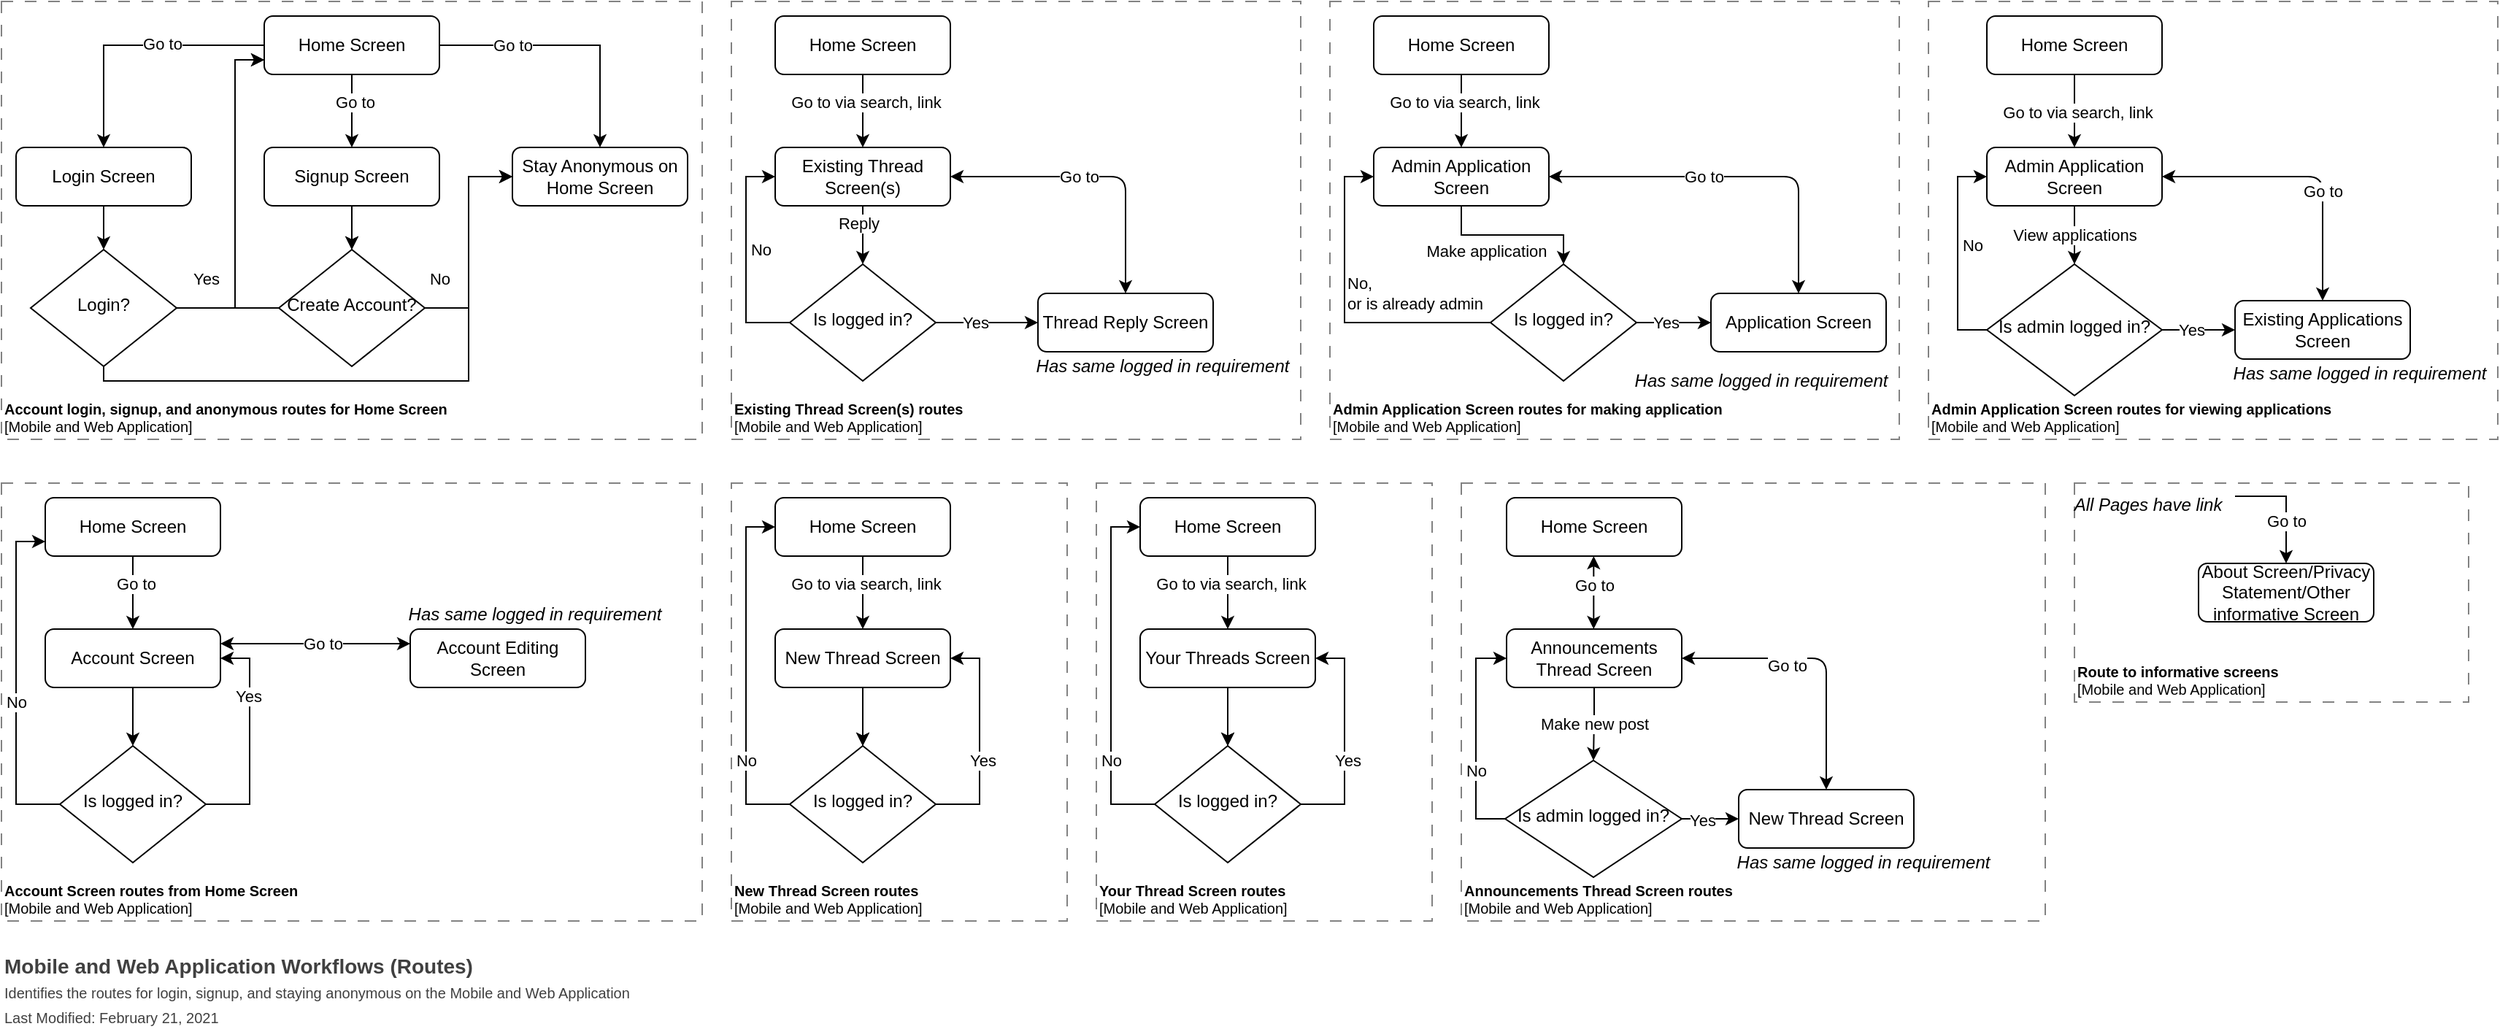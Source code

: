 <mxfile version="14.1.8" type="device"><diagram id="C5RBs43oDa-KdzZeNtuy" name="Page-1"><mxGraphModel dx="1437" dy="1422" grid="1" gridSize="10" guides="1" tooltips="1" connect="1" arrows="1" fold="1" page="1" pageScale="1" pageWidth="827" pageHeight="1169" math="0" shadow="0"><root><mxCell id="WIyWlLk6GJQsqaUBKTNV-0"/><mxCell id="WIyWlLk6GJQsqaUBKTNV-1" parent="WIyWlLk6GJQsqaUBKTNV-0"/><object label="&lt;font style=&quot;font-size: 10px&quot;&gt;&lt;b&gt;Announcements Thread Screen routes&lt;br&gt;&lt;/b&gt;[Mobile and Web Application]&lt;/font&gt;" placeholders="1" name="Software System Name" id="0zaDvhQDPDJ13kXd_2jz-111"><mxCell style="rounded=0;whiteSpace=wrap;html=1;strokeColor=#828282;fillColor=none;fontColor=#000000;align=left;labelPosition=center;verticalLabelPosition=middle;verticalAlign=bottom;dashed=1;strokeWidth=1;perimeterSpacing=0;spacing=2;spacingTop=0;fontSize=10;dashPattern=8 8;" vertex="1" parent="WIyWlLk6GJQsqaUBKTNV-1"><mxGeometry x="1010" y="340" width="400" height="300" as="geometry"/></mxCell></object><object label="&lt;font style=&quot;font-size: 10px&quot;&gt;&lt;b&gt;Account login, signup, and anonymous routes for Home Screen&lt;br&gt;&lt;/b&gt;[Mobile and Web Application]&lt;/font&gt;" placeholders="1" name="Software System Name" id="0zaDvhQDPDJ13kXd_2jz-54"><mxCell style="rounded=0;whiteSpace=wrap;html=1;strokeColor=#828282;fillColor=none;fontColor=#000000;align=left;labelPosition=center;verticalLabelPosition=middle;verticalAlign=bottom;dashed=1;strokeWidth=1;perimeterSpacing=0;spacing=2;spacingTop=0;fontSize=10;dashPattern=8 8;" vertex="1" parent="WIyWlLk6GJQsqaUBKTNV-1"><mxGeometry x="10" y="10" width="480" height="300" as="geometry"/></mxCell></object><object label="&lt;font style=&quot;font-size: 10px&quot;&gt;&lt;b&gt;Account Screen routes from Home Screen&lt;br&gt;&lt;/b&gt;[Mobile and Web Application]&lt;/font&gt;" placeholders="1" name="Software System Name" id="0zaDvhQDPDJ13kXd_2jz-55"><mxCell style="rounded=0;whiteSpace=wrap;html=1;strokeColor=#828282;fillColor=none;fontColor=#000000;align=left;labelPosition=center;verticalLabelPosition=middle;verticalAlign=bottom;dashed=1;strokeWidth=1;perimeterSpacing=0;spacing=2;spacingTop=0;fontSize=10;dashPattern=8 8;" vertex="1" parent="WIyWlLk6GJQsqaUBKTNV-1"><mxGeometry x="10" y="340" width="480" height="300" as="geometry"/></mxCell></object><mxCell id="0zaDvhQDPDJ13kXd_2jz-6" style="edgeStyle=orthogonalEdgeStyle;rounded=0;orthogonalLoop=1;jettySize=auto;html=1;exitX=0.5;exitY=1;exitDx=0;exitDy=0;entryX=0.5;entryY=0;entryDx=0;entryDy=0;" edge="1" parent="WIyWlLk6GJQsqaUBKTNV-1" source="WIyWlLk6GJQsqaUBKTNV-3" target="0zaDvhQDPDJ13kXd_2jz-1"><mxGeometry relative="1" as="geometry"><Array as="points"><mxPoint x="250" y="90"/><mxPoint x="250" y="90"/></Array></mxGeometry></mxCell><mxCell id="0zaDvhQDPDJ13kXd_2jz-14" value="Go to" style="edgeLabel;html=1;align=center;verticalAlign=middle;resizable=0;points=[];" vertex="1" connectable="0" parent="0zaDvhQDPDJ13kXd_2jz-6"><mxGeometry x="-0.26" y="2" relative="1" as="geometry"><mxPoint as="offset"/></mxGeometry></mxCell><mxCell id="0zaDvhQDPDJ13kXd_2jz-7" style="edgeStyle=orthogonalEdgeStyle;rounded=0;orthogonalLoop=1;jettySize=auto;html=1;exitX=1;exitY=0.5;exitDx=0;exitDy=0;entryX=0.5;entryY=0;entryDx=0;entryDy=0;" edge="1" parent="WIyWlLk6GJQsqaUBKTNV-1" source="WIyWlLk6GJQsqaUBKTNV-3" target="WIyWlLk6GJQsqaUBKTNV-7"><mxGeometry relative="1" as="geometry"/></mxCell><mxCell id="0zaDvhQDPDJ13kXd_2jz-13" value="Go to" style="edgeLabel;html=1;align=center;verticalAlign=middle;resizable=0;points=[];" vertex="1" connectable="0" parent="0zaDvhQDPDJ13kXd_2jz-7"><mxGeometry x="-0.056" y="-2" relative="1" as="geometry"><mxPoint x="-35" y="-2" as="offset"/></mxGeometry></mxCell><mxCell id="0zaDvhQDPDJ13kXd_2jz-8" style="edgeStyle=orthogonalEdgeStyle;rounded=0;orthogonalLoop=1;jettySize=auto;html=1;exitX=0;exitY=0.5;exitDx=0;exitDy=0;entryX=0.5;entryY=0;entryDx=0;entryDy=0;" edge="1" parent="WIyWlLk6GJQsqaUBKTNV-1" source="WIyWlLk6GJQsqaUBKTNV-3" target="0zaDvhQDPDJ13kXd_2jz-0"><mxGeometry relative="1" as="geometry"/></mxCell><mxCell id="0zaDvhQDPDJ13kXd_2jz-12" value="Go to" style="edgeLabel;html=1;align=center;verticalAlign=middle;resizable=0;points=[];" vertex="1" connectable="0" parent="0zaDvhQDPDJ13kXd_2jz-8"><mxGeometry x="-0.222" y="-1" relative="1" as="geometry"><mxPoint as="offset"/></mxGeometry></mxCell><mxCell id="WIyWlLk6GJQsqaUBKTNV-3" value="Home Screen" style="rounded=1;whiteSpace=wrap;html=1;fontSize=12;glass=0;strokeWidth=1;shadow=0;" parent="WIyWlLk6GJQsqaUBKTNV-1" vertex="1"><mxGeometry x="190" y="20" width="120" height="40" as="geometry"/></mxCell><mxCell id="WIyWlLk6GJQsqaUBKTNV-7" value="Stay Anonymous on Home Screen" style="rounded=1;whiteSpace=wrap;html=1;fontSize=12;glass=0;strokeWidth=1;shadow=0;" parent="WIyWlLk6GJQsqaUBKTNV-1" vertex="1"><mxGeometry x="360" y="110" width="120" height="40" as="geometry"/></mxCell><mxCell id="0zaDvhQDPDJ13kXd_2jz-19" style="edgeStyle=orthogonalEdgeStyle;rounded=0;orthogonalLoop=1;jettySize=auto;html=1;exitX=0.5;exitY=1;exitDx=0;exitDy=0;entryX=0.5;entryY=0;entryDx=0;entryDy=0;" edge="1" parent="WIyWlLk6GJQsqaUBKTNV-1" source="0zaDvhQDPDJ13kXd_2jz-0" target="0zaDvhQDPDJ13kXd_2jz-18"><mxGeometry relative="1" as="geometry"/></mxCell><mxCell id="0zaDvhQDPDJ13kXd_2jz-0" value="Login Screen" style="rounded=1;whiteSpace=wrap;html=1;fontSize=12;glass=0;strokeWidth=1;shadow=0;" vertex="1" parent="WIyWlLk6GJQsqaUBKTNV-1"><mxGeometry x="20" y="110" width="120" height="40" as="geometry"/></mxCell><mxCell id="0zaDvhQDPDJ13kXd_2jz-5" style="edgeStyle=orthogonalEdgeStyle;rounded=0;orthogonalLoop=1;jettySize=auto;html=1;exitX=0.5;exitY=1;exitDx=0;exitDy=0;entryX=0.5;entryY=0;entryDx=0;entryDy=0;" edge="1" parent="WIyWlLk6GJQsqaUBKTNV-1" source="0zaDvhQDPDJ13kXd_2jz-1" target="0zaDvhQDPDJ13kXd_2jz-10"><mxGeometry relative="1" as="geometry"><mxPoint x="250" y="180" as="targetPoint"/></mxGeometry></mxCell><mxCell id="0zaDvhQDPDJ13kXd_2jz-22" style="edgeStyle=orthogonalEdgeStyle;rounded=0;orthogonalLoop=1;jettySize=auto;html=1;" edge="1" parent="WIyWlLk6GJQsqaUBKTNV-1" source="0zaDvhQDPDJ13kXd_2jz-1" target="0zaDvhQDPDJ13kXd_2jz-10"><mxGeometry relative="1" as="geometry"/></mxCell><mxCell id="0zaDvhQDPDJ13kXd_2jz-1" value="Signup Screen" style="rounded=1;whiteSpace=wrap;html=1;fontSize=12;glass=0;strokeWidth=1;shadow=0;" vertex="1" parent="WIyWlLk6GJQsqaUBKTNV-1"><mxGeometry x="190" y="110" width="120" height="40" as="geometry"/></mxCell><mxCell id="0zaDvhQDPDJ13kXd_2jz-9" style="edgeStyle=orthogonalEdgeStyle;rounded=0;orthogonalLoop=1;jettySize=auto;html=1;exitX=1;exitY=0.5;exitDx=0;exitDy=0;entryX=0;entryY=0.5;entryDx=0;entryDy=0;" edge="1" parent="WIyWlLk6GJQsqaUBKTNV-1" source="0zaDvhQDPDJ13kXd_2jz-10" target="WIyWlLk6GJQsqaUBKTNV-7"><mxGeometry relative="1" as="geometry"><mxPoint x="310" y="200" as="sourcePoint"/></mxGeometry></mxCell><mxCell id="0zaDvhQDPDJ13kXd_2jz-11" value="No" style="edgeLabel;html=1;align=center;verticalAlign=middle;resizable=0;points=[];" vertex="1" connectable="0" parent="0zaDvhQDPDJ13kXd_2jz-9"><mxGeometry x="0.173" y="-2" relative="1" as="geometry"><mxPoint x="-22" y="38" as="offset"/></mxGeometry></mxCell><mxCell id="0zaDvhQDPDJ13kXd_2jz-16" style="edgeStyle=orthogonalEdgeStyle;rounded=0;orthogonalLoop=1;jettySize=auto;html=1;exitX=0;exitY=0.5;exitDx=0;exitDy=0;entryX=0;entryY=0.75;entryDx=0;entryDy=0;" edge="1" parent="WIyWlLk6GJQsqaUBKTNV-1" source="0zaDvhQDPDJ13kXd_2jz-10" target="WIyWlLk6GJQsqaUBKTNV-3"><mxGeometry relative="1" as="geometry"/></mxCell><mxCell id="0zaDvhQDPDJ13kXd_2jz-17" value="Yes" style="edgeLabel;html=1;align=center;verticalAlign=middle;resizable=0;points=[];" vertex="1" connectable="0" parent="0zaDvhQDPDJ13kXd_2jz-16"><mxGeometry x="-0.291" relative="1" as="geometry"><mxPoint x="-20" y="28" as="offset"/></mxGeometry></mxCell><mxCell id="0zaDvhQDPDJ13kXd_2jz-10" value="Create Account?" style="rhombus;whiteSpace=wrap;html=1;shadow=0;fontFamily=Helvetica;fontSize=12;align=center;strokeWidth=1;spacing=6;spacingTop=-4;" vertex="1" parent="WIyWlLk6GJQsqaUBKTNV-1"><mxGeometry x="200" y="180" width="100" height="80" as="geometry"/></mxCell><mxCell id="0zaDvhQDPDJ13kXd_2jz-20" style="edgeStyle=orthogonalEdgeStyle;rounded=0;orthogonalLoop=1;jettySize=auto;html=1;exitX=1;exitY=0.5;exitDx=0;exitDy=0;entryX=0;entryY=0.75;entryDx=0;entryDy=0;" edge="1" parent="WIyWlLk6GJQsqaUBKTNV-1" source="0zaDvhQDPDJ13kXd_2jz-18" target="WIyWlLk6GJQsqaUBKTNV-3"><mxGeometry relative="1" as="geometry"><Array as="points"><mxPoint x="170" y="220"/><mxPoint x="170" y="50"/></Array></mxGeometry></mxCell><mxCell id="0zaDvhQDPDJ13kXd_2jz-21" style="edgeStyle=orthogonalEdgeStyle;rounded=0;orthogonalLoop=1;jettySize=auto;html=1;exitX=0.5;exitY=1;exitDx=0;exitDy=0;entryX=0;entryY=0.5;entryDx=0;entryDy=0;" edge="1" parent="WIyWlLk6GJQsqaUBKTNV-1" source="0zaDvhQDPDJ13kXd_2jz-18" target="WIyWlLk6GJQsqaUBKTNV-7"><mxGeometry relative="1" as="geometry"><Array as="points"><mxPoint x="80" y="270"/><mxPoint x="330" y="270"/><mxPoint x="330" y="130"/></Array></mxGeometry></mxCell><mxCell id="0zaDvhQDPDJ13kXd_2jz-18" value="Login?" style="rhombus;whiteSpace=wrap;html=1;shadow=0;fontFamily=Helvetica;fontSize=12;align=center;strokeWidth=1;spacing=6;spacingTop=-4;" vertex="1" parent="WIyWlLk6GJQsqaUBKTNV-1"><mxGeometry x="30" y="180" width="100" height="80" as="geometry"/></mxCell><mxCell id="0zaDvhQDPDJ13kXd_2jz-31" style="edgeStyle=orthogonalEdgeStyle;rounded=0;orthogonalLoop=1;jettySize=auto;html=1;exitX=0.5;exitY=1;exitDx=0;exitDy=0;entryX=0.5;entryY=0;entryDx=0;entryDy=0;" edge="1" parent="WIyWlLk6GJQsqaUBKTNV-1" source="0zaDvhQDPDJ13kXd_2jz-33" target="0zaDvhQDPDJ13kXd_2jz-34"><mxGeometry relative="1" as="geometry"><Array as="points"><mxPoint x="100" y="420"/><mxPoint x="100" y="420"/></Array></mxGeometry></mxCell><mxCell id="0zaDvhQDPDJ13kXd_2jz-32" value="Go to" style="edgeLabel;html=1;align=center;verticalAlign=middle;resizable=0;points=[];" vertex="1" connectable="0" parent="0zaDvhQDPDJ13kXd_2jz-31"><mxGeometry x="-0.26" y="2" relative="1" as="geometry"><mxPoint as="offset"/></mxGeometry></mxCell><mxCell id="0zaDvhQDPDJ13kXd_2jz-33" value="Home Screen" style="rounded=1;whiteSpace=wrap;html=1;fontSize=12;glass=0;strokeWidth=1;shadow=0;" vertex="1" parent="WIyWlLk6GJQsqaUBKTNV-1"><mxGeometry x="40" y="350" width="120" height="40" as="geometry"/></mxCell><mxCell id="0zaDvhQDPDJ13kXd_2jz-36" style="edgeStyle=orthogonalEdgeStyle;rounded=0;orthogonalLoop=1;jettySize=auto;html=1;exitX=0.5;exitY=1;exitDx=0;exitDy=0;entryX=0.5;entryY=0;entryDx=0;entryDy=0;" edge="1" parent="WIyWlLk6GJQsqaUBKTNV-1" source="0zaDvhQDPDJ13kXd_2jz-34" target="0zaDvhQDPDJ13kXd_2jz-35"><mxGeometry relative="1" as="geometry"/></mxCell><mxCell id="0zaDvhQDPDJ13kXd_2jz-34" value="Account Screen" style="rounded=1;whiteSpace=wrap;html=1;fontSize=12;glass=0;strokeWidth=1;shadow=0;" vertex="1" parent="WIyWlLk6GJQsqaUBKTNV-1"><mxGeometry x="40" y="440" width="120" height="40" as="geometry"/></mxCell><mxCell id="0zaDvhQDPDJ13kXd_2jz-38" style="edgeStyle=orthogonalEdgeStyle;rounded=0;orthogonalLoop=1;jettySize=auto;html=1;exitX=0;exitY=0.5;exitDx=0;exitDy=0;entryX=0;entryY=0.75;entryDx=0;entryDy=0;" edge="1" parent="WIyWlLk6GJQsqaUBKTNV-1" source="0zaDvhQDPDJ13kXd_2jz-35" target="0zaDvhQDPDJ13kXd_2jz-33"><mxGeometry relative="1" as="geometry"/></mxCell><mxCell id="0zaDvhQDPDJ13kXd_2jz-70" value="No" style="edgeLabel;html=1;align=center;verticalAlign=middle;resizable=0;points=[];" vertex="1" connectable="0" parent="0zaDvhQDPDJ13kXd_2jz-38"><mxGeometry x="0.235" y="1" relative="1" as="geometry"><mxPoint x="1" y="42" as="offset"/></mxGeometry></mxCell><mxCell id="0zaDvhQDPDJ13kXd_2jz-40" style="edgeStyle=orthogonalEdgeStyle;rounded=0;orthogonalLoop=1;jettySize=auto;html=1;exitX=1;exitY=0.5;exitDx=0;exitDy=0;entryX=1;entryY=0.5;entryDx=0;entryDy=0;" edge="1" parent="WIyWlLk6GJQsqaUBKTNV-1" source="0zaDvhQDPDJ13kXd_2jz-35" target="0zaDvhQDPDJ13kXd_2jz-34"><mxGeometry relative="1" as="geometry"><Array as="points"><mxPoint x="180" y="560"/><mxPoint x="180" y="460"/></Array></mxGeometry></mxCell><mxCell id="0zaDvhQDPDJ13kXd_2jz-69" value="Yes" style="edgeLabel;html=1;align=center;verticalAlign=middle;resizable=0;points=[];" vertex="1" connectable="0" parent="0zaDvhQDPDJ13kXd_2jz-40"><mxGeometry x="0.387" y="1" relative="1" as="geometry"><mxPoint as="offset"/></mxGeometry></mxCell><mxCell id="0zaDvhQDPDJ13kXd_2jz-35" value="Is logged in?" style="rhombus;whiteSpace=wrap;html=1;shadow=0;fontFamily=Helvetica;fontSize=12;align=center;strokeWidth=1;spacing=6;spacingTop=-4;" vertex="1" parent="WIyWlLk6GJQsqaUBKTNV-1"><mxGeometry x="50" y="520" width="100" height="80" as="geometry"/></mxCell><mxCell id="0zaDvhQDPDJ13kXd_2jz-41" value="Account Editing Screen" style="rounded=1;whiteSpace=wrap;html=1;fontSize=12;glass=0;strokeWidth=1;shadow=0;" vertex="1" parent="WIyWlLk6GJQsqaUBKTNV-1"><mxGeometry x="290" y="440" width="120" height="40" as="geometry"/></mxCell><mxCell id="0zaDvhQDPDJ13kXd_2jz-43" value="" style="endArrow=classic;startArrow=classic;html=1;exitX=1;exitY=0.25;exitDx=0;exitDy=0;entryX=0;entryY=0.25;entryDx=0;entryDy=0;" edge="1" parent="WIyWlLk6GJQsqaUBKTNV-1" source="0zaDvhQDPDJ13kXd_2jz-34" target="0zaDvhQDPDJ13kXd_2jz-41"><mxGeometry width="50" height="50" relative="1" as="geometry"><mxPoint x="190" y="400" as="sourcePoint"/><mxPoint x="240" y="350" as="targetPoint"/></mxGeometry></mxCell><mxCell id="0zaDvhQDPDJ13kXd_2jz-45" value="Go to" style="edgeLabel;html=1;align=center;verticalAlign=middle;resizable=0;points=[];" vertex="1" connectable="0" parent="0zaDvhQDPDJ13kXd_2jz-43"><mxGeometry x="-0.277" y="-3" relative="1" as="geometry"><mxPoint x="23" y="-3" as="offset"/></mxGeometry></mxCell><mxCell id="0zaDvhQDPDJ13kXd_2jz-46" value="&lt;i&gt;Has same logged in requirement&lt;/i&gt;" style="text;html=1;align=center;verticalAlign=middle;resizable=0;points=[];autosize=1;" vertex="1" parent="WIyWlLk6GJQsqaUBKTNV-1"><mxGeometry x="280" y="420" width="190" height="20" as="geometry"/></mxCell><object label="Mobile and Web Application Workflows (Routes)&lt;br&gt;&lt;span style=&quot;font-size: x-small ; font-weight: 400&quot;&gt;Identifies the routes for login, signup, and staying anonymous on the Mobile and Web Application&lt;br&gt;&lt;/span&gt;&lt;span style=&quot;font-size: x-small ; font-weight: 400&quot;&gt;Last Modified: February 21, 2021&lt;/span&gt;" placeholders="1" name="Diagram Name" description="Description" id="0zaDvhQDPDJ13kXd_2jz-51"><mxCell style="text;html=1;resizable=0;points=[];autosize=1;align=left;verticalAlign=top;spacingTop=-4;fontSize=14;fontColor=#404040;fontStyle=1" vertex="1" parent="WIyWlLk6GJQsqaUBKTNV-1"><mxGeometry x="10" y="660" width="440" height="50" as="geometry"/></mxCell></object><object label="&lt;font style=&quot;font-size: 10px&quot;&gt;&lt;b&gt;Existing Thread Screen(s) routes&lt;br&gt;&lt;/b&gt;[Mobile and Web Application]&lt;/font&gt;" placeholders="1" name="Software System Name" id="0zaDvhQDPDJ13kXd_2jz-56"><mxCell style="rounded=0;whiteSpace=wrap;html=1;strokeColor=#828282;fillColor=none;fontColor=#000000;align=left;labelPosition=center;verticalLabelPosition=middle;verticalAlign=bottom;dashed=1;strokeWidth=1;perimeterSpacing=0;spacing=2;spacingTop=0;fontSize=10;dashPattern=8 8;" vertex="1" parent="WIyWlLk6GJQsqaUBKTNV-1"><mxGeometry x="510" y="10" width="390" height="300" as="geometry"/></mxCell></object><mxCell id="0zaDvhQDPDJ13kXd_2jz-57" style="edgeStyle=orthogonalEdgeStyle;rounded=0;orthogonalLoop=1;jettySize=auto;html=1;exitX=0.5;exitY=1;exitDx=0;exitDy=0;entryX=0.5;entryY=0;entryDx=0;entryDy=0;" edge="1" parent="WIyWlLk6GJQsqaUBKTNV-1" source="0zaDvhQDPDJ13kXd_2jz-59" target="0zaDvhQDPDJ13kXd_2jz-61"><mxGeometry relative="1" as="geometry"><Array as="points"><mxPoint x="600" y="90"/><mxPoint x="600" y="90"/></Array></mxGeometry></mxCell><mxCell id="0zaDvhQDPDJ13kXd_2jz-58" value="Go to via search, link" style="edgeLabel;html=1;align=center;verticalAlign=middle;resizable=0;points=[];" vertex="1" connectable="0" parent="0zaDvhQDPDJ13kXd_2jz-57"><mxGeometry x="-0.26" y="2" relative="1" as="geometry"><mxPoint as="offset"/></mxGeometry></mxCell><mxCell id="0zaDvhQDPDJ13kXd_2jz-59" value="Home Screen" style="rounded=1;whiteSpace=wrap;html=1;fontSize=12;glass=0;strokeWidth=1;shadow=0;" vertex="1" parent="WIyWlLk6GJQsqaUBKTNV-1"><mxGeometry x="540" y="20" width="120" height="40" as="geometry"/></mxCell><mxCell id="0zaDvhQDPDJ13kXd_2jz-60" style="edgeStyle=orthogonalEdgeStyle;rounded=0;orthogonalLoop=1;jettySize=auto;html=1;exitX=0.5;exitY=1;exitDx=0;exitDy=0;entryX=0.5;entryY=0;entryDx=0;entryDy=0;" edge="1" parent="WIyWlLk6GJQsqaUBKTNV-1" source="0zaDvhQDPDJ13kXd_2jz-61" target="0zaDvhQDPDJ13kXd_2jz-64"><mxGeometry relative="1" as="geometry"/></mxCell><mxCell id="0zaDvhQDPDJ13kXd_2jz-71" value="Reply" style="edgeLabel;html=1;align=center;verticalAlign=middle;resizable=0;points=[];" vertex="1" connectable="0" parent="0zaDvhQDPDJ13kXd_2jz-60"><mxGeometry x="-0.39" y="-3" relative="1" as="geometry"><mxPoint as="offset"/></mxGeometry></mxCell><mxCell id="0zaDvhQDPDJ13kXd_2jz-61" value="Existing Thread Screen(s)" style="rounded=1;whiteSpace=wrap;html=1;fontSize=12;glass=0;strokeWidth=1;shadow=0;" vertex="1" parent="WIyWlLk6GJQsqaUBKTNV-1"><mxGeometry x="540" y="110" width="120" height="40" as="geometry"/></mxCell><mxCell id="0zaDvhQDPDJ13kXd_2jz-62" style="edgeStyle=orthogonalEdgeStyle;rounded=0;orthogonalLoop=1;jettySize=auto;html=1;exitX=0;exitY=0.5;exitDx=0;exitDy=0;entryX=0;entryY=0.5;entryDx=0;entryDy=0;" edge="1" parent="WIyWlLk6GJQsqaUBKTNV-1" source="0zaDvhQDPDJ13kXd_2jz-64" target="0zaDvhQDPDJ13kXd_2jz-61"><mxGeometry relative="1" as="geometry"/></mxCell><mxCell id="0zaDvhQDPDJ13kXd_2jz-74" value="No" style="edgeLabel;html=1;align=center;verticalAlign=middle;resizable=0;points=[];" vertex="1" connectable="0" parent="0zaDvhQDPDJ13kXd_2jz-62"><mxGeometry x="-0.24" y="1" relative="1" as="geometry"><mxPoint x="11" y="-23" as="offset"/></mxGeometry></mxCell><mxCell id="0zaDvhQDPDJ13kXd_2jz-72" style="edgeStyle=orthogonalEdgeStyle;rounded=0;orthogonalLoop=1;jettySize=auto;html=1;exitX=1;exitY=0.5;exitDx=0;exitDy=0;entryX=0;entryY=0.5;entryDx=0;entryDy=0;" edge="1" parent="WIyWlLk6GJQsqaUBKTNV-1" source="0zaDvhQDPDJ13kXd_2jz-64" target="0zaDvhQDPDJ13kXd_2jz-65"><mxGeometry relative="1" as="geometry"/></mxCell><mxCell id="0zaDvhQDPDJ13kXd_2jz-73" value="Yes" style="edgeLabel;html=1;align=center;verticalAlign=middle;resizable=0;points=[];" vertex="1" connectable="0" parent="0zaDvhQDPDJ13kXd_2jz-72"><mxGeometry x="-0.229" y="-2" relative="1" as="geometry"><mxPoint y="-2" as="offset"/></mxGeometry></mxCell><mxCell id="0zaDvhQDPDJ13kXd_2jz-64" value="Is logged in?" style="rhombus;whiteSpace=wrap;html=1;shadow=0;fontFamily=Helvetica;fontSize=12;align=center;strokeWidth=1;spacing=6;spacingTop=-4;" vertex="1" parent="WIyWlLk6GJQsqaUBKTNV-1"><mxGeometry x="550" y="190" width="100" height="80" as="geometry"/></mxCell><mxCell id="0zaDvhQDPDJ13kXd_2jz-65" value="Thread Reply Screen" style="rounded=1;whiteSpace=wrap;html=1;fontSize=12;glass=0;strokeWidth=1;shadow=0;" vertex="1" parent="WIyWlLk6GJQsqaUBKTNV-1"><mxGeometry x="720" y="210" width="120" height="40" as="geometry"/></mxCell><mxCell id="0zaDvhQDPDJ13kXd_2jz-66" value="" style="endArrow=classic;startArrow=classic;html=1;exitX=1;exitY=0.5;exitDx=0;exitDy=0;entryX=0.5;entryY=0;entryDx=0;entryDy=0;" edge="1" parent="WIyWlLk6GJQsqaUBKTNV-1" source="0zaDvhQDPDJ13kXd_2jz-61" target="0zaDvhQDPDJ13kXd_2jz-65"><mxGeometry width="50" height="50" relative="1" as="geometry"><mxPoint x="690" y="70" as="sourcePoint"/><mxPoint x="740" y="20" as="targetPoint"/><Array as="points"><mxPoint x="780" y="130"/></Array></mxGeometry></mxCell><mxCell id="0zaDvhQDPDJ13kXd_2jz-67" value="Go to" style="edgeLabel;html=1;align=center;verticalAlign=middle;resizable=0;points=[];" vertex="1" connectable="0" parent="0zaDvhQDPDJ13kXd_2jz-66"><mxGeometry x="-0.277" y="-3" relative="1" as="geometry"><mxPoint x="15" y="-3" as="offset"/></mxGeometry></mxCell><mxCell id="0zaDvhQDPDJ13kXd_2jz-75" value="&lt;i&gt;Has same logged in requirement&lt;/i&gt;" style="text;html=1;align=center;verticalAlign=middle;resizable=0;points=[];autosize=1;" vertex="1" parent="WIyWlLk6GJQsqaUBKTNV-1"><mxGeometry x="710" y="250" width="190" height="20" as="geometry"/></mxCell><object label="&lt;font style=&quot;font-size: 10px&quot;&gt;&lt;b&gt;New Thread Screen routes&lt;br&gt;&lt;/b&gt;[Mobile and Web Application]&lt;/font&gt;" placeholders="1" name="Software System Name" id="0zaDvhQDPDJ13kXd_2jz-76"><mxCell style="rounded=0;whiteSpace=wrap;html=1;strokeColor=#828282;fillColor=none;fontColor=#000000;align=left;labelPosition=center;verticalLabelPosition=middle;verticalAlign=bottom;dashed=1;strokeWidth=1;perimeterSpacing=0;spacing=2;spacingTop=0;fontSize=10;dashPattern=8 8;" vertex="1" parent="WIyWlLk6GJQsqaUBKTNV-1"><mxGeometry x="510" y="340" width="230" height="300" as="geometry"/></mxCell></object><mxCell id="0zaDvhQDPDJ13kXd_2jz-77" style="edgeStyle=orthogonalEdgeStyle;rounded=0;orthogonalLoop=1;jettySize=auto;html=1;exitX=0.5;exitY=1;exitDx=0;exitDy=0;entryX=0.5;entryY=0;entryDx=0;entryDy=0;" edge="1" parent="WIyWlLk6GJQsqaUBKTNV-1" source="0zaDvhQDPDJ13kXd_2jz-79" target="0zaDvhQDPDJ13kXd_2jz-82"><mxGeometry relative="1" as="geometry"><Array as="points"><mxPoint x="600" y="420"/><mxPoint x="600" y="420"/></Array></mxGeometry></mxCell><mxCell id="0zaDvhQDPDJ13kXd_2jz-78" value="Go to via search, link" style="edgeLabel;html=1;align=center;verticalAlign=middle;resizable=0;points=[];" vertex="1" connectable="0" parent="0zaDvhQDPDJ13kXd_2jz-77"><mxGeometry x="-0.26" y="2" relative="1" as="geometry"><mxPoint as="offset"/></mxGeometry></mxCell><mxCell id="0zaDvhQDPDJ13kXd_2jz-79" value="Home Screen" style="rounded=1;whiteSpace=wrap;html=1;fontSize=12;glass=0;strokeWidth=1;shadow=0;" vertex="1" parent="WIyWlLk6GJQsqaUBKTNV-1"><mxGeometry x="540" y="350" width="120" height="40" as="geometry"/></mxCell><mxCell id="0zaDvhQDPDJ13kXd_2jz-80" style="edgeStyle=orthogonalEdgeStyle;rounded=0;orthogonalLoop=1;jettySize=auto;html=1;exitX=0.5;exitY=1;exitDx=0;exitDy=0;entryX=0.5;entryY=0;entryDx=0;entryDy=0;" edge="1" parent="WIyWlLk6GJQsqaUBKTNV-1" source="0zaDvhQDPDJ13kXd_2jz-82" target="0zaDvhQDPDJ13kXd_2jz-87"><mxGeometry relative="1" as="geometry"/></mxCell><mxCell id="0zaDvhQDPDJ13kXd_2jz-92" value="" style="edgeStyle=orthogonalEdgeStyle;rounded=0;orthogonalLoop=1;jettySize=auto;html=1;" edge="1" parent="WIyWlLk6GJQsqaUBKTNV-1" source="0zaDvhQDPDJ13kXd_2jz-82" target="0zaDvhQDPDJ13kXd_2jz-87"><mxGeometry relative="1" as="geometry"/></mxCell><mxCell id="0zaDvhQDPDJ13kXd_2jz-82" value="New Thread Screen" style="rounded=1;whiteSpace=wrap;html=1;fontSize=12;glass=0;strokeWidth=1;shadow=0;" vertex="1" parent="WIyWlLk6GJQsqaUBKTNV-1"><mxGeometry x="540" y="440" width="120" height="40" as="geometry"/></mxCell><mxCell id="0zaDvhQDPDJ13kXd_2jz-83" style="edgeStyle=orthogonalEdgeStyle;rounded=0;orthogonalLoop=1;jettySize=auto;html=1;exitX=0;exitY=0.5;exitDx=0;exitDy=0;entryX=0;entryY=0.5;entryDx=0;entryDy=0;" edge="1" parent="WIyWlLk6GJQsqaUBKTNV-1" source="0zaDvhQDPDJ13kXd_2jz-87" target="0zaDvhQDPDJ13kXd_2jz-79"><mxGeometry relative="1" as="geometry"/></mxCell><mxCell id="0zaDvhQDPDJ13kXd_2jz-84" value="No" style="edgeLabel;html=1;align=center;verticalAlign=middle;resizable=0;points=[];" vertex="1" connectable="0" parent="0zaDvhQDPDJ13kXd_2jz-83"><mxGeometry x="-0.24" y="1" relative="1" as="geometry"><mxPoint x="1" y="31" as="offset"/></mxGeometry></mxCell><mxCell id="0zaDvhQDPDJ13kXd_2jz-85" style="edgeStyle=orthogonalEdgeStyle;rounded=0;orthogonalLoop=1;jettySize=auto;html=1;exitX=1;exitY=0.5;exitDx=0;exitDy=0;entryX=1;entryY=0.5;entryDx=0;entryDy=0;" edge="1" parent="WIyWlLk6GJQsqaUBKTNV-1" source="0zaDvhQDPDJ13kXd_2jz-87" target="0zaDvhQDPDJ13kXd_2jz-82"><mxGeometry relative="1" as="geometry"><mxPoint x="720" y="560" as="targetPoint"/><Array as="points"><mxPoint x="680" y="560"/><mxPoint x="680" y="460"/></Array></mxGeometry></mxCell><mxCell id="0zaDvhQDPDJ13kXd_2jz-86" value="Yes" style="edgeLabel;html=1;align=center;verticalAlign=middle;resizable=0;points=[];" vertex="1" connectable="0" parent="0zaDvhQDPDJ13kXd_2jz-85"><mxGeometry x="-0.229" y="-2" relative="1" as="geometry"><mxPoint y="-2" as="offset"/></mxGeometry></mxCell><mxCell id="0zaDvhQDPDJ13kXd_2jz-87" value="Is logged in?" style="rhombus;whiteSpace=wrap;html=1;shadow=0;fontFamily=Helvetica;fontSize=12;align=center;strokeWidth=1;spacing=6;spacingTop=-4;" vertex="1" parent="WIyWlLk6GJQsqaUBKTNV-1"><mxGeometry x="550" y="520" width="100" height="80" as="geometry"/></mxCell><object label="&lt;font style=&quot;font-size: 10px&quot;&gt;&lt;b&gt;Your Thread Screen routes&lt;br&gt;&lt;/b&gt;[Mobile and Web Application]&lt;/font&gt;" placeholders="1" name="Software System Name" id="0zaDvhQDPDJ13kXd_2jz-94"><mxCell style="rounded=0;whiteSpace=wrap;html=1;strokeColor=#828282;fillColor=none;fontColor=#000000;align=left;labelPosition=center;verticalLabelPosition=middle;verticalAlign=bottom;dashed=1;strokeWidth=1;perimeterSpacing=0;spacing=2;spacingTop=0;fontSize=10;dashPattern=8 8;" vertex="1" parent="WIyWlLk6GJQsqaUBKTNV-1"><mxGeometry x="760" y="340" width="230" height="300" as="geometry"/></mxCell></object><mxCell id="0zaDvhQDPDJ13kXd_2jz-95" style="edgeStyle=orthogonalEdgeStyle;rounded=0;orthogonalLoop=1;jettySize=auto;html=1;exitX=0.5;exitY=1;exitDx=0;exitDy=0;entryX=0.5;entryY=0;entryDx=0;entryDy=0;" edge="1" parent="WIyWlLk6GJQsqaUBKTNV-1" source="0zaDvhQDPDJ13kXd_2jz-97" target="0zaDvhQDPDJ13kXd_2jz-100"><mxGeometry relative="1" as="geometry"><Array as="points"><mxPoint x="850" y="420"/><mxPoint x="850" y="420"/></Array></mxGeometry></mxCell><mxCell id="0zaDvhQDPDJ13kXd_2jz-96" value="Go to via search, link" style="edgeLabel;html=1;align=center;verticalAlign=middle;resizable=0;points=[];" vertex="1" connectable="0" parent="0zaDvhQDPDJ13kXd_2jz-95"><mxGeometry x="-0.26" y="2" relative="1" as="geometry"><mxPoint as="offset"/></mxGeometry></mxCell><mxCell id="0zaDvhQDPDJ13kXd_2jz-97" value="Home Screen" style="rounded=1;whiteSpace=wrap;html=1;fontSize=12;glass=0;strokeWidth=1;shadow=0;" vertex="1" parent="WIyWlLk6GJQsqaUBKTNV-1"><mxGeometry x="790" y="350" width="120" height="40" as="geometry"/></mxCell><mxCell id="0zaDvhQDPDJ13kXd_2jz-98" style="edgeStyle=orthogonalEdgeStyle;rounded=0;orthogonalLoop=1;jettySize=auto;html=1;exitX=0.5;exitY=1;exitDx=0;exitDy=0;entryX=0.5;entryY=0;entryDx=0;entryDy=0;" edge="1" parent="WIyWlLk6GJQsqaUBKTNV-1" source="0zaDvhQDPDJ13kXd_2jz-100" target="0zaDvhQDPDJ13kXd_2jz-105"><mxGeometry relative="1" as="geometry"/></mxCell><mxCell id="0zaDvhQDPDJ13kXd_2jz-99" value="" style="edgeStyle=orthogonalEdgeStyle;rounded=0;orthogonalLoop=1;jettySize=auto;html=1;" edge="1" parent="WIyWlLk6GJQsqaUBKTNV-1" source="0zaDvhQDPDJ13kXd_2jz-100" target="0zaDvhQDPDJ13kXd_2jz-105"><mxGeometry relative="1" as="geometry"/></mxCell><mxCell id="0zaDvhQDPDJ13kXd_2jz-100" value="Your Threads Screen" style="rounded=1;whiteSpace=wrap;html=1;fontSize=12;glass=0;strokeWidth=1;shadow=0;" vertex="1" parent="WIyWlLk6GJQsqaUBKTNV-1"><mxGeometry x="790" y="440" width="120" height="40" as="geometry"/></mxCell><mxCell id="0zaDvhQDPDJ13kXd_2jz-101" style="edgeStyle=orthogonalEdgeStyle;rounded=0;orthogonalLoop=1;jettySize=auto;html=1;exitX=0;exitY=0.5;exitDx=0;exitDy=0;entryX=0;entryY=0.5;entryDx=0;entryDy=0;" edge="1" parent="WIyWlLk6GJQsqaUBKTNV-1" source="0zaDvhQDPDJ13kXd_2jz-105" target="0zaDvhQDPDJ13kXd_2jz-97"><mxGeometry relative="1" as="geometry"/></mxCell><mxCell id="0zaDvhQDPDJ13kXd_2jz-102" value="No" style="edgeLabel;html=1;align=center;verticalAlign=middle;resizable=0;points=[];" vertex="1" connectable="0" parent="0zaDvhQDPDJ13kXd_2jz-101"><mxGeometry x="-0.24" y="1" relative="1" as="geometry"><mxPoint x="1" y="31" as="offset"/></mxGeometry></mxCell><mxCell id="0zaDvhQDPDJ13kXd_2jz-103" style="edgeStyle=orthogonalEdgeStyle;rounded=0;orthogonalLoop=1;jettySize=auto;html=1;exitX=1;exitY=0.5;exitDx=0;exitDy=0;entryX=1;entryY=0.5;entryDx=0;entryDy=0;" edge="1" parent="WIyWlLk6GJQsqaUBKTNV-1" source="0zaDvhQDPDJ13kXd_2jz-105" target="0zaDvhQDPDJ13kXd_2jz-100"><mxGeometry relative="1" as="geometry"><mxPoint x="970" y="560" as="targetPoint"/><Array as="points"><mxPoint x="930" y="560"/><mxPoint x="930" y="460"/></Array></mxGeometry></mxCell><mxCell id="0zaDvhQDPDJ13kXd_2jz-104" value="Yes" style="edgeLabel;html=1;align=center;verticalAlign=middle;resizable=0;points=[];" vertex="1" connectable="0" parent="0zaDvhQDPDJ13kXd_2jz-103"><mxGeometry x="-0.229" y="-2" relative="1" as="geometry"><mxPoint y="-2" as="offset"/></mxGeometry></mxCell><mxCell id="0zaDvhQDPDJ13kXd_2jz-105" value="Is logged in?" style="rhombus;whiteSpace=wrap;html=1;shadow=0;fontFamily=Helvetica;fontSize=12;align=center;strokeWidth=1;spacing=6;spacingTop=-4;" vertex="1" parent="WIyWlLk6GJQsqaUBKTNV-1"><mxGeometry x="800" y="520" width="100" height="80" as="geometry"/></mxCell><object label="&lt;font style=&quot;font-size: 10px&quot;&gt;&lt;b&gt;Route to informative screens&lt;/b&gt;&lt;br style=&quot;font-size: 10px&quot;&gt;[Mobile and Web Application]&lt;/font&gt;" placeholders="1" name="Software System Name" id="0zaDvhQDPDJ13kXd_2jz-106"><mxCell style="rounded=0;whiteSpace=wrap;html=1;strokeColor=#828282;fillColor=none;fontColor=#000000;align=left;labelPosition=center;verticalLabelPosition=middle;verticalAlign=bottom;dashed=1;strokeWidth=1;perimeterSpacing=0;spacing=2;spacingTop=0;fontSize=10;dashPattern=8 8;" vertex="1" parent="WIyWlLk6GJQsqaUBKTNV-1"><mxGeometry x="1430" y="340" width="270" height="150" as="geometry"/></mxCell></object><mxCell id="0zaDvhQDPDJ13kXd_2jz-107" value="About Screen/Privacy Statement/Other informative Screen" style="rounded=1;whiteSpace=wrap;html=1;fontSize=12;glass=0;strokeWidth=1;shadow=0;" vertex="1" parent="WIyWlLk6GJQsqaUBKTNV-1"><mxGeometry x="1515" y="395" width="120" height="40" as="geometry"/></mxCell><mxCell id="0zaDvhQDPDJ13kXd_2jz-108" value="&lt;font style=&quot;font-size: 12px&quot;&gt;&lt;i&gt;All Pages have link&lt;/i&gt;&lt;/font&gt;" style="text;html=1;align=center;verticalAlign=middle;resizable=0;points=[];autosize=1;" vertex="1" parent="WIyWlLk6GJQsqaUBKTNV-1"><mxGeometry x="1420" y="345" width="120" height="20" as="geometry"/></mxCell><mxCell id="0zaDvhQDPDJ13kXd_2jz-109" style="edgeStyle=orthogonalEdgeStyle;rounded=0;orthogonalLoop=1;jettySize=auto;html=1;exitX=1;exitY=0.2;exitDx=0;exitDy=0;entryX=0.5;entryY=0;entryDx=0;entryDy=0;exitPerimeter=0;" edge="1" parent="WIyWlLk6GJQsqaUBKTNV-1" source="0zaDvhQDPDJ13kXd_2jz-108" target="0zaDvhQDPDJ13kXd_2jz-107"><mxGeometry relative="1" as="geometry"><mxPoint x="1325" y="465" as="sourcePoint"/><mxPoint x="1435" y="535" as="targetPoint"/></mxGeometry></mxCell><mxCell id="0zaDvhQDPDJ13kXd_2jz-110" value="Go to" style="edgeLabel;html=1;align=center;verticalAlign=middle;resizable=0;points=[];" vertex="1" connectable="0" parent="0zaDvhQDPDJ13kXd_2jz-109"><mxGeometry x="-0.056" y="-2" relative="1" as="geometry"><mxPoint x="2" y="14" as="offset"/></mxGeometry></mxCell><mxCell id="0zaDvhQDPDJ13kXd_2jz-114" value="Home Screen" style="rounded=1;whiteSpace=wrap;html=1;fontSize=12;glass=0;strokeWidth=1;shadow=0;" vertex="1" parent="WIyWlLk6GJQsqaUBKTNV-1"><mxGeometry x="1041" y="350" width="120" height="40" as="geometry"/></mxCell><mxCell id="0zaDvhQDPDJ13kXd_2jz-115" value="Make new post" style="edgeStyle=orthogonalEdgeStyle;rounded=0;orthogonalLoop=1;jettySize=auto;html=1;exitX=0.5;exitY=1;exitDx=0;exitDy=0;entryX=0.5;entryY=0;entryDx=0;entryDy=0;" edge="1" parent="WIyWlLk6GJQsqaUBKTNV-1" source="0zaDvhQDPDJ13kXd_2jz-117" target="0zaDvhQDPDJ13kXd_2jz-125"><mxGeometry relative="1" as="geometry"><mxPoint x="1101.0" y="520" as="targetPoint"/><Array as="points"><mxPoint x="1101" y="500"/><mxPoint x="1101" y="500"/></Array></mxGeometry></mxCell><mxCell id="0zaDvhQDPDJ13kXd_2jz-117" value="Announcements Thread Screen" style="rounded=1;whiteSpace=wrap;html=1;fontSize=12;glass=0;strokeWidth=1;shadow=0;" vertex="1" parent="WIyWlLk6GJQsqaUBKTNV-1"><mxGeometry x="1041" y="440" width="120" height="40" as="geometry"/></mxCell><mxCell id="0zaDvhQDPDJ13kXd_2jz-123" value="" style="endArrow=classic;startArrow=classic;html=1;exitX=0.5;exitY=1;exitDx=0;exitDy=0;entryX=0.5;entryY=0;entryDx=0;entryDy=0;" edge="1" parent="WIyWlLk6GJQsqaUBKTNV-1"><mxGeometry width="50" height="50" relative="1" as="geometry"><mxPoint x="1100.66" y="390" as="sourcePoint"/><mxPoint x="1100.66" y="440" as="targetPoint"/></mxGeometry></mxCell><mxCell id="0zaDvhQDPDJ13kXd_2jz-124" value="Go to" style="edgeLabel;html=1;align=center;verticalAlign=middle;resizable=0;points=[];" vertex="1" connectable="0" parent="0zaDvhQDPDJ13kXd_2jz-123"><mxGeometry x="-0.277" y="-3" relative="1" as="geometry"><mxPoint x="3.34" y="2.07" as="offset"/></mxGeometry></mxCell><mxCell id="0zaDvhQDPDJ13kXd_2jz-126" style="edgeStyle=orthogonalEdgeStyle;rounded=0;orthogonalLoop=1;jettySize=auto;html=1;exitX=0;exitY=0.5;exitDx=0;exitDy=0;entryX=0;entryY=0.5;entryDx=0;entryDy=0;" edge="1" parent="WIyWlLk6GJQsqaUBKTNV-1" source="0zaDvhQDPDJ13kXd_2jz-125" target="0zaDvhQDPDJ13kXd_2jz-117"><mxGeometry relative="1" as="geometry"/></mxCell><mxCell id="0zaDvhQDPDJ13kXd_2jz-127" value="No" style="edgeLabel;html=1;align=center;verticalAlign=middle;resizable=0;points=[];" vertex="1" connectable="0" parent="0zaDvhQDPDJ13kXd_2jz-126"><mxGeometry x="-0.296" relative="1" as="geometry"><mxPoint as="offset"/></mxGeometry></mxCell><mxCell id="0zaDvhQDPDJ13kXd_2jz-131" style="edgeStyle=orthogonalEdgeStyle;rounded=0;orthogonalLoop=1;jettySize=auto;html=1;exitX=1;exitY=0.5;exitDx=0;exitDy=0;entryX=0;entryY=0.5;entryDx=0;entryDy=0;" edge="1" parent="WIyWlLk6GJQsqaUBKTNV-1" source="0zaDvhQDPDJ13kXd_2jz-125" target="0zaDvhQDPDJ13kXd_2jz-128"><mxGeometry relative="1" as="geometry"/></mxCell><mxCell id="0zaDvhQDPDJ13kXd_2jz-132" value="Yes" style="edgeLabel;html=1;align=center;verticalAlign=middle;resizable=0;points=[];" vertex="1" connectable="0" parent="0zaDvhQDPDJ13kXd_2jz-131"><mxGeometry x="-0.313" y="-1" relative="1" as="geometry"><mxPoint as="offset"/></mxGeometry></mxCell><mxCell id="0zaDvhQDPDJ13kXd_2jz-125" value="Is admin logged in?" style="rhombus;whiteSpace=wrap;html=1;shadow=0;fontFamily=Helvetica;fontSize=12;align=center;strokeWidth=1;spacing=6;spacingTop=-4;" vertex="1" parent="WIyWlLk6GJQsqaUBKTNV-1"><mxGeometry x="1040" y="530" width="121" height="80" as="geometry"/></mxCell><mxCell id="0zaDvhQDPDJ13kXd_2jz-128" value="New Thread Screen" style="rounded=1;whiteSpace=wrap;html=1;fontSize=12;glass=0;strokeWidth=1;shadow=0;" vertex="1" parent="WIyWlLk6GJQsqaUBKTNV-1"><mxGeometry x="1200" y="550" width="120" height="40" as="geometry"/></mxCell><mxCell id="0zaDvhQDPDJ13kXd_2jz-129" value="" style="endArrow=classic;startArrow=classic;html=1;exitX=1;exitY=0.5;exitDx=0;exitDy=0;entryX=0.5;entryY=0;entryDx=0;entryDy=0;" edge="1" parent="WIyWlLk6GJQsqaUBKTNV-1" source="0zaDvhQDPDJ13kXd_2jz-117" target="0zaDvhQDPDJ13kXd_2jz-128"><mxGeometry width="50" height="50" relative="1" as="geometry"><mxPoint x="1110.66" y="400.0" as="sourcePoint"/><mxPoint x="1110.66" y="450.0" as="targetPoint"/><Array as="points"><mxPoint x="1260" y="460"/></Array></mxGeometry></mxCell><mxCell id="0zaDvhQDPDJ13kXd_2jz-130" value="Go to" style="edgeLabel;html=1;align=center;verticalAlign=middle;resizable=0;points=[];" vertex="1" connectable="0" parent="0zaDvhQDPDJ13kXd_2jz-129"><mxGeometry x="-0.277" y="-3" relative="1" as="geometry"><mxPoint x="3.34" y="2.07" as="offset"/></mxGeometry></mxCell><mxCell id="0zaDvhQDPDJ13kXd_2jz-133" value="&lt;i&gt;Has same logged in requirement&lt;/i&gt;" style="text;html=1;align=center;verticalAlign=middle;resizable=0;points=[];autosize=1;" vertex="1" parent="WIyWlLk6GJQsqaUBKTNV-1"><mxGeometry x="1190" y="590" width="190" height="20" as="geometry"/></mxCell><object label="&lt;font style=&quot;font-size: 10px&quot;&gt;&lt;b&gt;Admin Application Screen routes for making application&lt;br&gt;&lt;/b&gt;[Mobile and Web Application]&lt;/font&gt;" placeholders="1" name="Software System Name" id="0zaDvhQDPDJ13kXd_2jz-134"><mxCell style="rounded=0;whiteSpace=wrap;html=1;strokeColor=#828282;fillColor=none;fontColor=#000000;align=left;labelPosition=center;verticalLabelPosition=middle;verticalAlign=bottom;dashed=1;strokeWidth=1;perimeterSpacing=0;spacing=2;spacingTop=0;fontSize=10;dashPattern=8 8;" vertex="1" parent="WIyWlLk6GJQsqaUBKTNV-1"><mxGeometry x="920" y="10" width="390" height="300" as="geometry"/></mxCell></object><mxCell id="0zaDvhQDPDJ13kXd_2jz-135" style="edgeStyle=orthogonalEdgeStyle;rounded=0;orthogonalLoop=1;jettySize=auto;html=1;exitX=0.5;exitY=1;exitDx=0;exitDy=0;entryX=0.5;entryY=0;entryDx=0;entryDy=0;" edge="1" parent="WIyWlLk6GJQsqaUBKTNV-1" source="0zaDvhQDPDJ13kXd_2jz-137" target="0zaDvhQDPDJ13kXd_2jz-140"><mxGeometry relative="1" as="geometry"><Array as="points"><mxPoint x="1010" y="90"/><mxPoint x="1010" y="90"/></Array></mxGeometry></mxCell><mxCell id="0zaDvhQDPDJ13kXd_2jz-136" value="Go to via search, link" style="edgeLabel;html=1;align=center;verticalAlign=middle;resizable=0;points=[];" vertex="1" connectable="0" parent="0zaDvhQDPDJ13kXd_2jz-135"><mxGeometry x="-0.26" y="2" relative="1" as="geometry"><mxPoint as="offset"/></mxGeometry></mxCell><mxCell id="0zaDvhQDPDJ13kXd_2jz-137" value="Home Screen" style="rounded=1;whiteSpace=wrap;html=1;fontSize=12;glass=0;strokeWidth=1;shadow=0;" vertex="1" parent="WIyWlLk6GJQsqaUBKTNV-1"><mxGeometry x="950" y="20" width="120" height="40" as="geometry"/></mxCell><mxCell id="0zaDvhQDPDJ13kXd_2jz-138" style="edgeStyle=orthogonalEdgeStyle;rounded=0;orthogonalLoop=1;jettySize=auto;html=1;exitX=0.5;exitY=1;exitDx=0;exitDy=0;entryX=0.5;entryY=0;entryDx=0;entryDy=0;" edge="1" parent="WIyWlLk6GJQsqaUBKTNV-1" source="0zaDvhQDPDJ13kXd_2jz-140" target="0zaDvhQDPDJ13kXd_2jz-145"><mxGeometry relative="1" as="geometry"/></mxCell><mxCell id="0zaDvhQDPDJ13kXd_2jz-139" value="Make application" style="edgeLabel;html=1;align=center;verticalAlign=middle;resizable=0;points=[];" vertex="1" connectable="0" parent="0zaDvhQDPDJ13kXd_2jz-138"><mxGeometry x="-0.39" y="-3" relative="1" as="geometry"><mxPoint x="3" y="7.59" as="offset"/></mxGeometry></mxCell><mxCell id="0zaDvhQDPDJ13kXd_2jz-140" value="Admin Application Screen" style="rounded=1;whiteSpace=wrap;html=1;fontSize=12;glass=0;strokeWidth=1;shadow=0;" vertex="1" parent="WIyWlLk6GJQsqaUBKTNV-1"><mxGeometry x="950" y="110" width="120" height="40" as="geometry"/></mxCell><mxCell id="0zaDvhQDPDJ13kXd_2jz-141" style="edgeStyle=orthogonalEdgeStyle;rounded=0;orthogonalLoop=1;jettySize=auto;html=1;exitX=0;exitY=0.5;exitDx=0;exitDy=0;entryX=0;entryY=0.5;entryDx=0;entryDy=0;" edge="1" parent="WIyWlLk6GJQsqaUBKTNV-1" source="0zaDvhQDPDJ13kXd_2jz-145" target="0zaDvhQDPDJ13kXd_2jz-140"><mxGeometry relative="1" as="geometry"/></mxCell><mxCell id="0zaDvhQDPDJ13kXd_2jz-142" value="No, &lt;br&gt;or is already admin" style="edgeLabel;html=1;align=left;verticalAlign=middle;resizable=0;points=[];" vertex="1" connectable="0" parent="0zaDvhQDPDJ13kXd_2jz-141"><mxGeometry x="-0.24" y="1" relative="1" as="geometry"><mxPoint x="-16.67" y="-21" as="offset"/></mxGeometry></mxCell><mxCell id="0zaDvhQDPDJ13kXd_2jz-143" style="edgeStyle=orthogonalEdgeStyle;rounded=0;orthogonalLoop=1;jettySize=auto;html=1;exitX=1;exitY=0.5;exitDx=0;exitDy=0;entryX=0;entryY=0.5;entryDx=0;entryDy=0;" edge="1" parent="WIyWlLk6GJQsqaUBKTNV-1" source="0zaDvhQDPDJ13kXd_2jz-145" target="0zaDvhQDPDJ13kXd_2jz-146"><mxGeometry relative="1" as="geometry"/></mxCell><mxCell id="0zaDvhQDPDJ13kXd_2jz-144" value="Yes" style="edgeLabel;html=1;align=center;verticalAlign=middle;resizable=0;points=[];" vertex="1" connectable="0" parent="0zaDvhQDPDJ13kXd_2jz-143"><mxGeometry x="-0.229" y="-2" relative="1" as="geometry"><mxPoint y="-2" as="offset"/></mxGeometry></mxCell><mxCell id="0zaDvhQDPDJ13kXd_2jz-145" value="Is logged in?" style="rhombus;whiteSpace=wrap;html=1;shadow=0;fontFamily=Helvetica;fontSize=12;align=center;strokeWidth=1;spacing=6;spacingTop=-4;" vertex="1" parent="WIyWlLk6GJQsqaUBKTNV-1"><mxGeometry x="1030" y="190" width="100" height="80" as="geometry"/></mxCell><mxCell id="0zaDvhQDPDJ13kXd_2jz-146" value="Application Screen" style="rounded=1;whiteSpace=wrap;html=1;fontSize=12;glass=0;strokeWidth=1;shadow=0;" vertex="1" parent="WIyWlLk6GJQsqaUBKTNV-1"><mxGeometry x="1181" y="210" width="120" height="40" as="geometry"/></mxCell><mxCell id="0zaDvhQDPDJ13kXd_2jz-147" value="" style="endArrow=classic;startArrow=classic;html=1;exitX=1;exitY=0.5;exitDx=0;exitDy=0;entryX=0.5;entryY=0;entryDx=0;entryDy=0;" edge="1" parent="WIyWlLk6GJQsqaUBKTNV-1" source="0zaDvhQDPDJ13kXd_2jz-140" target="0zaDvhQDPDJ13kXd_2jz-146"><mxGeometry width="50" height="50" relative="1" as="geometry"><mxPoint x="1100" y="70" as="sourcePoint"/><mxPoint x="1150" y="20" as="targetPoint"/><Array as="points"><mxPoint x="1241" y="130"/></Array></mxGeometry></mxCell><mxCell id="0zaDvhQDPDJ13kXd_2jz-148" value="Go to" style="edgeLabel;html=1;align=center;verticalAlign=middle;resizable=0;points=[];" vertex="1" connectable="0" parent="0zaDvhQDPDJ13kXd_2jz-147"><mxGeometry x="-0.277" y="-3" relative="1" as="geometry"><mxPoint x="15" y="-3" as="offset"/></mxGeometry></mxCell><mxCell id="0zaDvhQDPDJ13kXd_2jz-149" value="&lt;i&gt;Has same logged in requirement&lt;/i&gt;" style="text;html=1;align=center;verticalAlign=middle;resizable=0;points=[];autosize=1;" vertex="1" parent="WIyWlLk6GJQsqaUBKTNV-1"><mxGeometry x="1120" y="260" width="190" height="20" as="geometry"/></mxCell><object label="&lt;font style=&quot;font-size: 10px&quot;&gt;&lt;b&gt;Admin Application Screen routes for viewing applications&lt;br&gt;&lt;/b&gt;[Mobile and Web Application]&lt;/font&gt;" placeholders="1" name="Software System Name" id="0zaDvhQDPDJ13kXd_2jz-150"><mxCell style="rounded=0;whiteSpace=wrap;html=1;strokeColor=#828282;fillColor=none;fontColor=#000000;align=left;labelPosition=center;verticalLabelPosition=middle;verticalAlign=bottom;dashed=1;strokeWidth=1;perimeterSpacing=0;spacing=2;spacingTop=0;fontSize=10;dashPattern=8 8;" vertex="1" parent="WIyWlLk6GJQsqaUBKTNV-1"><mxGeometry x="1330" y="10" width="390" height="300" as="geometry"/></mxCell></object><mxCell id="0zaDvhQDPDJ13kXd_2jz-151" style="edgeStyle=orthogonalEdgeStyle;rounded=0;orthogonalLoop=1;jettySize=auto;html=1;exitX=0.5;exitY=1;exitDx=0;exitDy=0;entryX=0.5;entryY=0;entryDx=0;entryDy=0;" edge="1" parent="WIyWlLk6GJQsqaUBKTNV-1" source="0zaDvhQDPDJ13kXd_2jz-153" target="0zaDvhQDPDJ13kXd_2jz-156"><mxGeometry relative="1" as="geometry"><Array as="points"><mxPoint x="1420" y="90"/><mxPoint x="1420" y="90"/></Array></mxGeometry></mxCell><mxCell id="0zaDvhQDPDJ13kXd_2jz-152" value="Go to via search, link" style="edgeLabel;html=1;align=center;verticalAlign=middle;resizable=0;points=[];" vertex="1" connectable="0" parent="0zaDvhQDPDJ13kXd_2jz-151"><mxGeometry x="-0.26" y="2" relative="1" as="geometry"><mxPoint as="offset"/></mxGeometry></mxCell><mxCell id="0zaDvhQDPDJ13kXd_2jz-153" value="Home Screen" style="rounded=1;whiteSpace=wrap;html=1;fontSize=12;glass=0;strokeWidth=1;shadow=0;" vertex="1" parent="WIyWlLk6GJQsqaUBKTNV-1"><mxGeometry x="1370" y="20" width="120" height="40" as="geometry"/></mxCell><mxCell id="0zaDvhQDPDJ13kXd_2jz-154" style="edgeStyle=orthogonalEdgeStyle;rounded=0;orthogonalLoop=1;jettySize=auto;html=1;exitX=0.5;exitY=1;exitDx=0;exitDy=0;entryX=0.5;entryY=0;entryDx=0;entryDy=0;" edge="1" parent="WIyWlLk6GJQsqaUBKTNV-1" source="0zaDvhQDPDJ13kXd_2jz-156" target="0zaDvhQDPDJ13kXd_2jz-161"><mxGeometry relative="1" as="geometry"/></mxCell><mxCell id="0zaDvhQDPDJ13kXd_2jz-155" value="View applications" style="edgeLabel;html=1;align=center;verticalAlign=middle;resizable=0;points=[];" vertex="1" connectable="0" parent="0zaDvhQDPDJ13kXd_2jz-154"><mxGeometry x="-0.39" y="-3" relative="1" as="geometry"><mxPoint x="3" y="7.59" as="offset"/></mxGeometry></mxCell><mxCell id="0zaDvhQDPDJ13kXd_2jz-156" value="Admin Application Screen" style="rounded=1;whiteSpace=wrap;html=1;fontSize=12;glass=0;strokeWidth=1;shadow=0;" vertex="1" parent="WIyWlLk6GJQsqaUBKTNV-1"><mxGeometry x="1370" y="110" width="120" height="40" as="geometry"/></mxCell><mxCell id="0zaDvhQDPDJ13kXd_2jz-157" style="edgeStyle=orthogonalEdgeStyle;rounded=0;orthogonalLoop=1;jettySize=auto;html=1;exitX=0;exitY=0.5;exitDx=0;exitDy=0;entryX=0;entryY=0.5;entryDx=0;entryDy=0;" edge="1" parent="WIyWlLk6GJQsqaUBKTNV-1" source="0zaDvhQDPDJ13kXd_2jz-161" target="0zaDvhQDPDJ13kXd_2jz-156"><mxGeometry relative="1" as="geometry"/></mxCell><mxCell id="0zaDvhQDPDJ13kXd_2jz-158" value="No" style="edgeLabel;html=1;align=center;verticalAlign=middle;resizable=0;points=[];" vertex="1" connectable="0" parent="0zaDvhQDPDJ13kXd_2jz-157"><mxGeometry x="-0.24" y="1" relative="1" as="geometry"><mxPoint x="11" y="-23" as="offset"/></mxGeometry></mxCell><mxCell id="0zaDvhQDPDJ13kXd_2jz-159" style="edgeStyle=orthogonalEdgeStyle;rounded=0;orthogonalLoop=1;jettySize=auto;html=1;exitX=1;exitY=0.5;exitDx=0;exitDy=0;entryX=0;entryY=0.5;entryDx=0;entryDy=0;" edge="1" parent="WIyWlLk6GJQsqaUBKTNV-1" source="0zaDvhQDPDJ13kXd_2jz-161" target="0zaDvhQDPDJ13kXd_2jz-162"><mxGeometry relative="1" as="geometry"/></mxCell><mxCell id="0zaDvhQDPDJ13kXd_2jz-160" value="Yes" style="edgeLabel;html=1;align=center;verticalAlign=middle;resizable=0;points=[];" vertex="1" connectable="0" parent="0zaDvhQDPDJ13kXd_2jz-159"><mxGeometry x="-0.229" y="-2" relative="1" as="geometry"><mxPoint y="-2" as="offset"/></mxGeometry></mxCell><mxCell id="0zaDvhQDPDJ13kXd_2jz-161" value="Is admin logged in?" style="rhombus;whiteSpace=wrap;html=1;shadow=0;fontFamily=Helvetica;fontSize=12;align=center;strokeWidth=1;spacing=6;spacingTop=-4;" vertex="1" parent="WIyWlLk6GJQsqaUBKTNV-1"><mxGeometry x="1370" y="190" width="120" height="90" as="geometry"/></mxCell><mxCell id="0zaDvhQDPDJ13kXd_2jz-162" value="Existing Applications Screen" style="rounded=1;whiteSpace=wrap;html=1;fontSize=12;glass=0;strokeWidth=1;shadow=0;" vertex="1" parent="WIyWlLk6GJQsqaUBKTNV-1"><mxGeometry x="1540" y="215" width="120" height="40" as="geometry"/></mxCell><mxCell id="0zaDvhQDPDJ13kXd_2jz-163" value="" style="endArrow=classic;startArrow=classic;html=1;exitX=1;exitY=0.5;exitDx=0;exitDy=0;entryX=0.5;entryY=0;entryDx=0;entryDy=0;" edge="1" parent="WIyWlLk6GJQsqaUBKTNV-1" source="0zaDvhQDPDJ13kXd_2jz-156" target="0zaDvhQDPDJ13kXd_2jz-162"><mxGeometry width="50" height="50" relative="1" as="geometry"><mxPoint x="1510" y="70" as="sourcePoint"/><mxPoint x="1560" y="20" as="targetPoint"/><Array as="points"><mxPoint x="1600" y="130"/></Array></mxGeometry></mxCell><mxCell id="0zaDvhQDPDJ13kXd_2jz-164" value="Go to" style="edgeLabel;html=1;align=center;verticalAlign=middle;resizable=0;points=[];" vertex="1" connectable="0" parent="0zaDvhQDPDJ13kXd_2jz-163"><mxGeometry x="-0.277" y="-3" relative="1" as="geometry"><mxPoint x="39.66" y="7" as="offset"/></mxGeometry></mxCell><mxCell id="0zaDvhQDPDJ13kXd_2jz-165" value="&lt;i&gt;Has same logged in requirement&lt;/i&gt;" style="text;html=1;align=center;verticalAlign=middle;resizable=0;points=[];autosize=1;" vertex="1" parent="WIyWlLk6GJQsqaUBKTNV-1"><mxGeometry x="1530" y="255" width="190" height="20" as="geometry"/></mxCell></root></mxGraphModel></diagram></mxfile>
